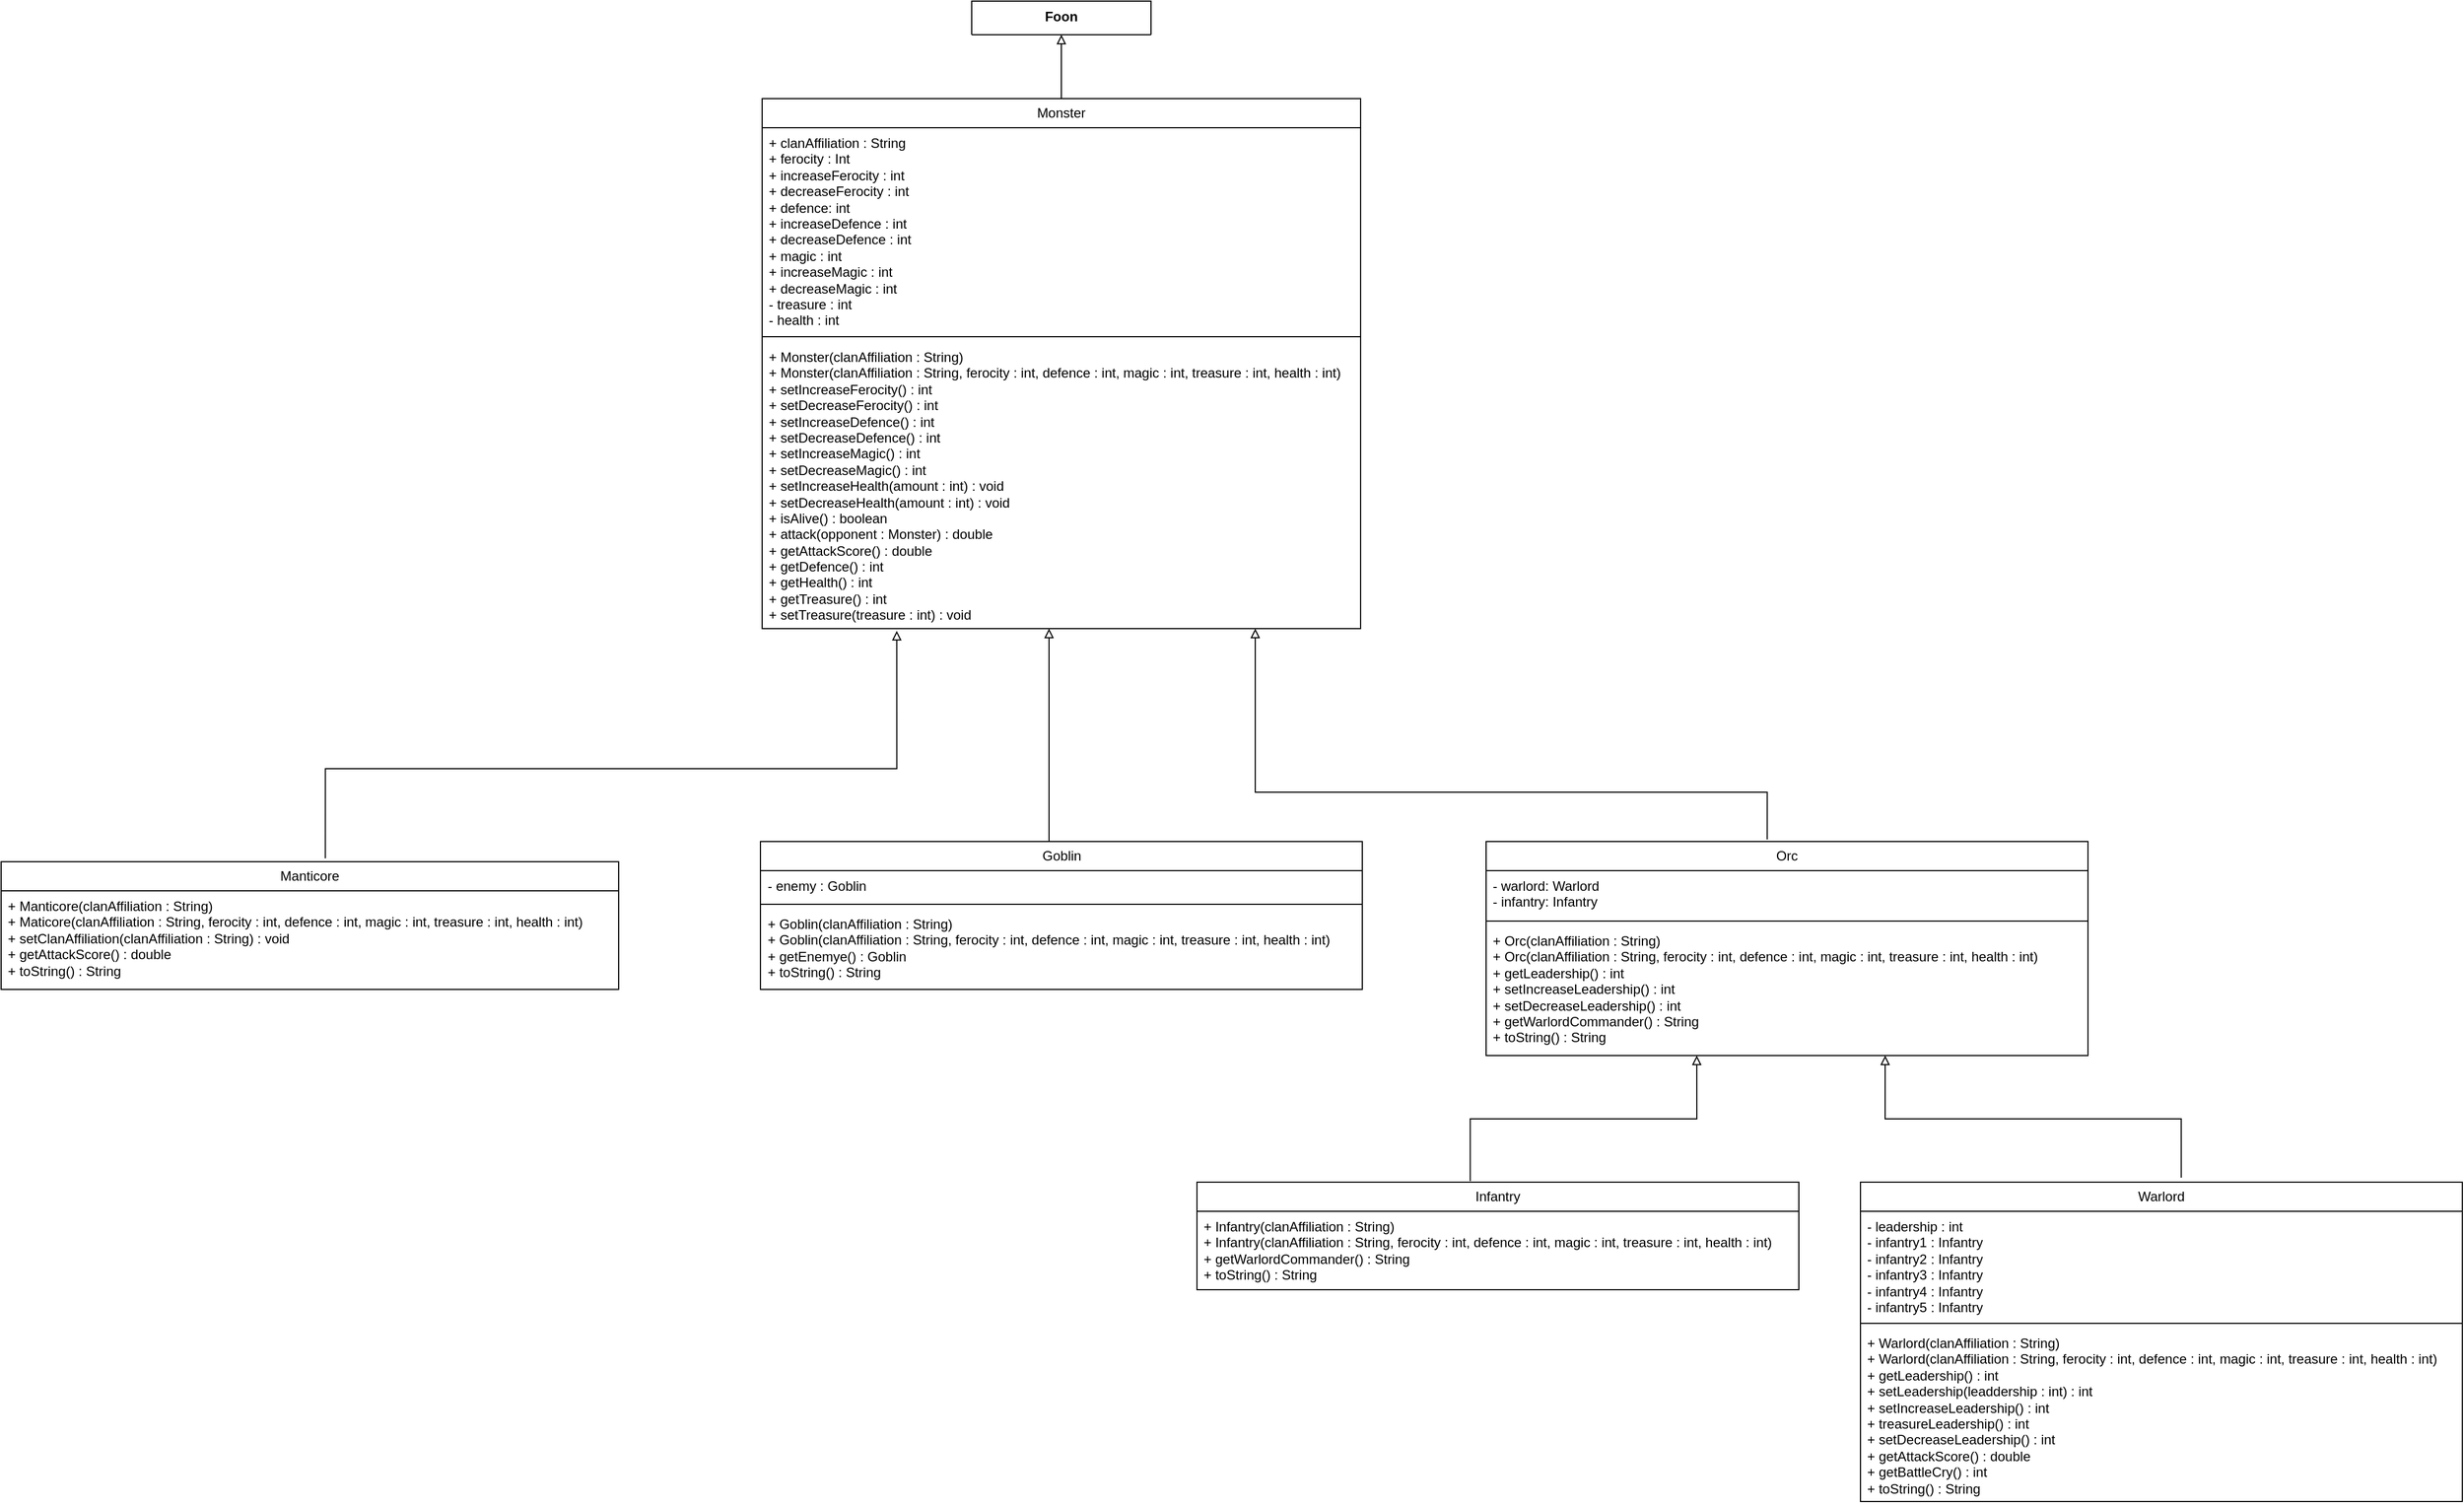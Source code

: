 <mxfile version="21.6.2" type="google">
  <diagram name="Page-1" id="47k2SwmTMFmjMcWzr21O">
    <mxGraphModel grid="0" page="1" gridSize="10" guides="1" tooltips="1" connect="1" arrows="1" fold="1" pageScale="1" pageWidth="850" pageHeight="1100" math="0" shadow="0">
      <root>
        <mxCell id="0" />
        <mxCell id="1" parent="0" />
        <mxCell id="BcZeQxCE_d7y5jbN5LAh-54" style="edgeStyle=orthogonalEdgeStyle;rounded=0;orthogonalLoop=1;jettySize=auto;html=1;entryX=0.5;entryY=1;entryDx=0;entryDy=0;endArrow=block;endFill=0;" edge="1" parent="1" source="BcZeQxCE_d7y5jbN5LAh-1" target="BcZeQxCE_d7y5jbN5LAh-50">
          <mxGeometry relative="1" as="geometry" />
        </mxCell>
        <mxCell id="BcZeQxCE_d7y5jbN5LAh-1" value="Monster" style="swimlane;fontStyle=0;childLayout=stackLayout;horizontal=1;startSize=26;fillColor=none;horizontalStack=0;resizeParent=1;resizeParentMax=0;resizeLast=0;collapsible=1;marginBottom=0;whiteSpace=wrap;html=1;swimlaneFillColor=default;" vertex="1" parent="1">
          <mxGeometry x="164" y="-21" width="534" height="473" as="geometry" />
        </mxCell>
        <mxCell id="BcZeQxCE_d7y5jbN5LAh-97" value="+ clanAffiliation : String&lt;br&gt;+ ferocity : Int&lt;br&gt;+ increaseFerocity : int&lt;br&gt;+ decreaseFerocity : int&lt;br&gt;+ defence: int&lt;br&gt;+ increaseDefence : int&lt;br style=&quot;border-color: var(--border-color);&quot;&gt;+ decreaseDefence : int&lt;br&gt;+ magic : int&lt;br&gt;+ increaseMagic : int&lt;br style=&quot;border-color: var(--border-color);&quot;&gt;+ decreaseMagic : int&lt;br&gt;- treasure : int&lt;br&gt;- health : int" style="text;strokeColor=none;fillColor=none;align=left;verticalAlign=top;spacingLeft=4;spacingRight=4;overflow=hidden;rotatable=0;points=[[0,0.5],[1,0.5]];portConstraint=eastwest;whiteSpace=wrap;html=1;" vertex="1" parent="BcZeQxCE_d7y5jbN5LAh-1">
          <mxGeometry y="26" width="534" height="182" as="geometry" />
        </mxCell>
        <mxCell id="BcZeQxCE_d7y5jbN5LAh-28" value="" style="line;strokeWidth=1;fillColor=none;align=left;verticalAlign=middle;spacingTop=-1;spacingLeft=3;spacingRight=3;rotatable=0;labelPosition=right;points=[];portConstraint=eastwest;strokeColor=inherit;" vertex="1" parent="BcZeQxCE_d7y5jbN5LAh-1">
          <mxGeometry y="208" width="534" height="9" as="geometry" />
        </mxCell>
        <mxCell id="BcZeQxCE_d7y5jbN5LAh-98" value="+ Monster(clanAffiliation : String)&amp;nbsp;&lt;br&gt;+ Monster(clanAffiliation : String, ferocity : int, defence : int, magic : int, treasure : int, health : int)&amp;nbsp;&lt;br&gt;+ setIncreaseFerocity() : int&lt;br&gt;+ setDecreaseFerocity() : int&lt;br&gt;+ setIncreaseDefence() : int&lt;br&gt;+ setDecreaseDefence() : int&lt;br&gt;+ setIncreaseMagic() : int&lt;br&gt;+ setDecreaseMagic() : int&lt;br&gt;+ setIncreaseHealth(amount : int) : void&lt;br&gt;+ setDecreaseHealth(amount : int) : void&lt;br&gt;+ isAlive() : boolean&lt;br&gt;+ attack(opponent : Monster) : double&lt;br&gt;+ getAttackScore() : double&lt;br&gt;+ getDefence() : int&lt;br&gt;+ getHealth() : int&lt;br&gt;+ getTreasure() : int&lt;br&gt;+ setTreasure(treasure : int) : void" style="text;strokeColor=none;fillColor=none;align=left;verticalAlign=top;spacingLeft=4;spacingRight=4;overflow=hidden;rotatable=0;points=[[0,0.5],[1,0.5]];portConstraint=eastwest;whiteSpace=wrap;html=1;" vertex="1" parent="BcZeQxCE_d7y5jbN5LAh-1">
          <mxGeometry y="217" width="534" height="256" as="geometry" />
        </mxCell>
        <mxCell id="BcZeQxCE_d7y5jbN5LAh-50" value="Foon" style="swimlane;fontStyle=1;align=center;verticalAlign=top;childLayout=stackLayout;horizontal=1;startSize=30;horizontalStack=0;resizeParent=1;resizeParentMax=0;resizeLast=0;collapsible=1;marginBottom=0;whiteSpace=wrap;html=1;" vertex="1" parent="1">
          <mxGeometry x="351" y="-108" width="160" height="30" as="geometry" />
        </mxCell>
        <mxCell id="BcZeQxCE_d7y5jbN5LAh-99" value="Manticore" style="swimlane;fontStyle=0;childLayout=stackLayout;horizontal=1;startSize=26;fillColor=none;horizontalStack=0;resizeParent=1;resizeParentMax=0;resizeLast=0;collapsible=1;marginBottom=0;whiteSpace=wrap;html=1;" vertex="1" parent="1">
          <mxGeometry x="-515" y="660" width="551" height="114" as="geometry" />
        </mxCell>
        <mxCell id="BcZeQxCE_d7y5jbN5LAh-102" value="+ Manticore(clanAffiliation : String)&lt;br&gt;+ Maticore(clanAffiliation : String, ferocity : int, defence : int, magic : int, treasure : int, health : int)&lt;br&gt;+ setClanAffiliation(clanAffiliation : String) : void&lt;br&gt;+ getAttackScore() : double&lt;br&gt;+ toString() : String" style="text;strokeColor=none;fillColor=none;align=left;verticalAlign=top;spacingLeft=4;spacingRight=4;overflow=hidden;rotatable=0;points=[[0,0.5],[1,0.5]];portConstraint=eastwest;whiteSpace=wrap;html=1;" vertex="1" parent="BcZeQxCE_d7y5jbN5LAh-99">
          <mxGeometry y="26" width="551" height="88" as="geometry" />
        </mxCell>
        <mxCell id="BcZeQxCE_d7y5jbN5LAh-103" value="Goblin" style="swimlane;fontStyle=0;childLayout=stackLayout;horizontal=1;startSize=26;fillColor=none;horizontalStack=0;resizeParent=1;resizeParentMax=0;resizeLast=0;collapsible=1;marginBottom=0;whiteSpace=wrap;html=1;" vertex="1" parent="1">
          <mxGeometry x="162.5" y="642" width="537" height="132" as="geometry" />
        </mxCell>
        <mxCell id="BcZeQxCE_d7y5jbN5LAh-106" value="- enemy : Goblin" style="text;strokeColor=none;fillColor=none;align=left;verticalAlign=top;spacingLeft=4;spacingRight=4;overflow=hidden;rotatable=0;points=[[0,0.5],[1,0.5]];portConstraint=eastwest;whiteSpace=wrap;html=1;" vertex="1" parent="BcZeQxCE_d7y5jbN5LAh-103">
          <mxGeometry y="26" width="537" height="26" as="geometry" />
        </mxCell>
        <mxCell id="BcZeQxCE_d7y5jbN5LAh-105" value="" style="line;strokeWidth=1;fillColor=none;align=left;verticalAlign=middle;spacingTop=-1;spacingLeft=3;spacingRight=3;rotatable=0;labelPosition=right;points=[];portConstraint=eastwest;strokeColor=inherit;" vertex="1" parent="BcZeQxCE_d7y5jbN5LAh-103">
          <mxGeometry y="52" width="537" height="8" as="geometry" />
        </mxCell>
        <mxCell id="BcZeQxCE_d7y5jbN5LAh-104" value="+ Goblin(clanAffiliation : String)&lt;br&gt;+ Goblin(clanAffiliation : String, ferocity : int, defence : int, magic : int, treasure : int, health : int)&lt;br&gt;+ getEnemye() : Goblin&lt;br&gt;+ toString() : String" style="text;strokeColor=none;fillColor=none;align=left;verticalAlign=top;spacingLeft=4;spacingRight=4;overflow=hidden;rotatable=0;points=[[0,0.5],[1,0.5]];portConstraint=eastwest;whiteSpace=wrap;html=1;" vertex="1" parent="BcZeQxCE_d7y5jbN5LAh-103">
          <mxGeometry y="60" width="537" height="72" as="geometry" />
        </mxCell>
        <mxCell id="BcZeQxCE_d7y5jbN5LAh-107" value="Orc" style="swimlane;fontStyle=0;childLayout=stackLayout;horizontal=1;startSize=26;fillColor=none;horizontalStack=0;resizeParent=1;resizeParentMax=0;resizeLast=0;collapsible=1;marginBottom=0;whiteSpace=wrap;html=1;" vertex="1" parent="1">
          <mxGeometry x="810" y="642" width="537" height="191" as="geometry" />
        </mxCell>
        <mxCell id="BcZeQxCE_d7y5jbN5LAh-108" value="- warlord: Warlord&lt;br&gt;- infantry: Infantry" style="text;strokeColor=none;fillColor=none;align=left;verticalAlign=top;spacingLeft=4;spacingRight=4;overflow=hidden;rotatable=0;points=[[0,0.5],[1,0.5]];portConstraint=eastwest;whiteSpace=wrap;html=1;" vertex="1" parent="BcZeQxCE_d7y5jbN5LAh-107">
          <mxGeometry y="26" width="537" height="41" as="geometry" />
        </mxCell>
        <mxCell id="BcZeQxCE_d7y5jbN5LAh-109" value="" style="line;strokeWidth=1;fillColor=none;align=left;verticalAlign=middle;spacingTop=-1;spacingLeft=3;spacingRight=3;rotatable=0;labelPosition=right;points=[];portConstraint=eastwest;strokeColor=inherit;" vertex="1" parent="BcZeQxCE_d7y5jbN5LAh-107">
          <mxGeometry y="67" width="537" height="8" as="geometry" />
        </mxCell>
        <mxCell id="BcZeQxCE_d7y5jbN5LAh-110" value="+ Orc(clanAffiliation : String)&lt;br&gt;+ Orc(clanAffiliation : String, ferocity : int, defence : int, magic : int, treasure : int, health : int)&lt;br&gt;+ getLeadership() : int&lt;br&gt;+ setIncreaseLeadership() : int&lt;br&gt;+ setDecreaseLeadership() : int&lt;br&gt;+ getWarlordCommander() : String&lt;br&gt;+ toString() : String" style="text;strokeColor=none;fillColor=none;align=left;verticalAlign=top;spacingLeft=4;spacingRight=4;overflow=hidden;rotatable=0;points=[[0,0.5],[1,0.5]];portConstraint=eastwest;whiteSpace=wrap;html=1;" vertex="1" parent="BcZeQxCE_d7y5jbN5LAh-107">
          <mxGeometry y="75" width="537" height="116" as="geometry" />
        </mxCell>
        <mxCell id="BcZeQxCE_d7y5jbN5LAh-111" value="Warlord" style="swimlane;fontStyle=0;childLayout=stackLayout;horizontal=1;startSize=26;fillColor=none;horizontalStack=0;resizeParent=1;resizeParentMax=0;resizeLast=0;collapsible=1;marginBottom=0;whiteSpace=wrap;html=1;" vertex="1" parent="1">
          <mxGeometry x="1144" y="946" width="537" height="285" as="geometry" />
        </mxCell>
        <mxCell id="BcZeQxCE_d7y5jbN5LAh-112" value="- leadership : int&lt;br&gt;- infantry1 : Infantry&lt;br&gt;- infantry2 : Infantry&lt;br&gt;- infantry3 : Infantry&lt;br&gt;- infantry4 : Infantry&lt;br&gt;- infantry5 : Infantry" style="text;strokeColor=none;fillColor=none;align=left;verticalAlign=top;spacingLeft=4;spacingRight=4;overflow=hidden;rotatable=0;points=[[0,0.5],[1,0.5]];portConstraint=eastwest;whiteSpace=wrap;html=1;" vertex="1" parent="BcZeQxCE_d7y5jbN5LAh-111">
          <mxGeometry y="26" width="537" height="96" as="geometry" />
        </mxCell>
        <mxCell id="BcZeQxCE_d7y5jbN5LAh-113" value="" style="line;strokeWidth=1;fillColor=none;align=left;verticalAlign=middle;spacingTop=-1;spacingLeft=3;spacingRight=3;rotatable=0;labelPosition=right;points=[];portConstraint=eastwest;strokeColor=inherit;" vertex="1" parent="BcZeQxCE_d7y5jbN5LAh-111">
          <mxGeometry y="122" width="537" height="8" as="geometry" />
        </mxCell>
        <mxCell id="BcZeQxCE_d7y5jbN5LAh-114" value="+ Warlord(clanAffiliation : String)&lt;br&gt;+ Warlord(clanAffiliation : String, ferocity : int, defence : int, magic : int, treasure : int, health : int)&lt;br&gt;+ getLeadership() : int&lt;br&gt;+ setLeadership(leaddership : int) : int&lt;br&gt;+ setIncreaseLeadership() : int&lt;br&gt;+ treasureLeadership() : int&lt;br&gt;+ setDecreaseLeadership() : int&lt;br&gt;+ getAttackScore() : double&lt;br&gt;+ getBattleCry() : int&lt;br&gt;+ toString() : String" style="text;strokeColor=none;fillColor=none;align=left;verticalAlign=top;spacingLeft=4;spacingRight=4;overflow=hidden;rotatable=0;points=[[0,0.5],[1,0.5]];portConstraint=eastwest;whiteSpace=wrap;html=1;" vertex="1" parent="BcZeQxCE_d7y5jbN5LAh-111">
          <mxGeometry y="130" width="537" height="155" as="geometry" />
        </mxCell>
        <mxCell id="BcZeQxCE_d7y5jbN5LAh-115" value="Infantry" style="swimlane;fontStyle=0;childLayout=stackLayout;horizontal=1;startSize=26;fillColor=none;horizontalStack=0;resizeParent=1;resizeParentMax=0;resizeLast=0;collapsible=1;marginBottom=0;whiteSpace=wrap;html=1;" vertex="1" parent="1">
          <mxGeometry x="552" y="946" width="537" height="96" as="geometry" />
        </mxCell>
        <mxCell id="BcZeQxCE_d7y5jbN5LAh-118" value="+ Infantry(clanAffiliation : String)&lt;br&gt;+ Infantry(clanAffiliation : String, ferocity : int, defence : int, magic : int, treasure : int, health : int)&lt;br&gt;+ getWarlordCommander() : String&lt;br&gt;+ toString() : String" style="text;strokeColor=none;fillColor=none;align=left;verticalAlign=top;spacingLeft=4;spacingRight=4;overflow=hidden;rotatable=0;points=[[0,0.5],[1,0.5]];portConstraint=eastwest;whiteSpace=wrap;html=1;" vertex="1" parent="BcZeQxCE_d7y5jbN5LAh-115">
          <mxGeometry y="26" width="537" height="70" as="geometry" />
        </mxCell>
        <mxCell id="BcZeQxCE_d7y5jbN5LAh-119" style="edgeStyle=orthogonalEdgeStyle;rounded=0;orthogonalLoop=1;jettySize=auto;html=1;endArrow=block;endFill=0;exitX=0.454;exitY=-0.01;exitDx=0;exitDy=0;exitPerimeter=0;entryX=0.35;entryY=1;entryDx=0;entryDy=0;entryPerimeter=0;" edge="1" parent="1" source="BcZeQxCE_d7y5jbN5LAh-115" target="BcZeQxCE_d7y5jbN5LAh-110">
          <mxGeometry relative="1" as="geometry">
            <mxPoint x="797" y="933" as="sourcePoint" />
            <mxPoint x="998" y="852" as="targetPoint" />
          </mxGeometry>
        </mxCell>
        <mxCell id="BcZeQxCE_d7y5jbN5LAh-120" style="edgeStyle=orthogonalEdgeStyle;rounded=0;orthogonalLoop=1;jettySize=auto;html=1;endArrow=block;endFill=0;entryX=0.663;entryY=1;entryDx=0;entryDy=0;entryPerimeter=0;exitX=0.533;exitY=-0.014;exitDx=0;exitDy=0;exitPerimeter=0;" edge="1" parent="1" source="BcZeQxCE_d7y5jbN5LAh-111" target="BcZeQxCE_d7y5jbN5LAh-110">
          <mxGeometry relative="1" as="geometry">
            <mxPoint x="1365" y="907" as="sourcePoint" />
            <mxPoint x="1165" y="842" as="targetPoint" />
          </mxGeometry>
        </mxCell>
        <mxCell id="BcZeQxCE_d7y5jbN5LAh-121" style="edgeStyle=orthogonalEdgeStyle;rounded=0;orthogonalLoop=1;jettySize=auto;html=1;endArrow=block;endFill=0;exitX=0.467;exitY=-0.01;exitDx=0;exitDy=0;exitPerimeter=0;" edge="1" parent="1" source="BcZeQxCE_d7y5jbN5LAh-107" target="BcZeQxCE_d7y5jbN5LAh-98">
          <mxGeometry relative="1" as="geometry">
            <mxPoint x="1003" y="552" as="sourcePoint" />
            <mxPoint x="380" y="497" as="targetPoint" />
            <Array as="points">
              <mxPoint x="1061" y="598" />
              <mxPoint x="604" y="598" />
            </Array>
          </mxGeometry>
        </mxCell>
        <mxCell id="BcZeQxCE_d7y5jbN5LAh-123" style="edgeStyle=orthogonalEdgeStyle;rounded=0;orthogonalLoop=1;jettySize=auto;html=1;endArrow=block;endFill=0;" edge="1" parent="1" source="BcZeQxCE_d7y5jbN5LAh-103" target="BcZeQxCE_d7y5jbN5LAh-98">
          <mxGeometry relative="1" as="geometry">
            <mxPoint x="220" y="581" as="sourcePoint" />
            <mxPoint x="472" y="495" as="targetPoint" />
            <Array as="points">
              <mxPoint x="420" y="574" />
              <mxPoint x="420" y="574" />
            </Array>
          </mxGeometry>
        </mxCell>
        <mxCell id="BcZeQxCE_d7y5jbN5LAh-124" style="edgeStyle=orthogonalEdgeStyle;rounded=0;orthogonalLoop=1;jettySize=auto;html=1;endArrow=block;endFill=0;exitX=0.525;exitY=-0.026;exitDx=0;exitDy=0;exitPerimeter=0;entryX=0.225;entryY=1.008;entryDx=0;entryDy=0;entryPerimeter=0;" edge="1" parent="1" source="BcZeQxCE_d7y5jbN5LAh-99" target="BcZeQxCE_d7y5jbN5LAh-98">
          <mxGeometry relative="1" as="geometry">
            <mxPoint x="-226" y="627" as="sourcePoint" />
            <mxPoint x="284" y="464" as="targetPoint" />
            <Array as="points">
              <mxPoint x="-226" y="577" />
              <mxPoint x="284" y="577" />
            </Array>
          </mxGeometry>
        </mxCell>
      </root>
    </mxGraphModel>
  </diagram>
</mxfile>
